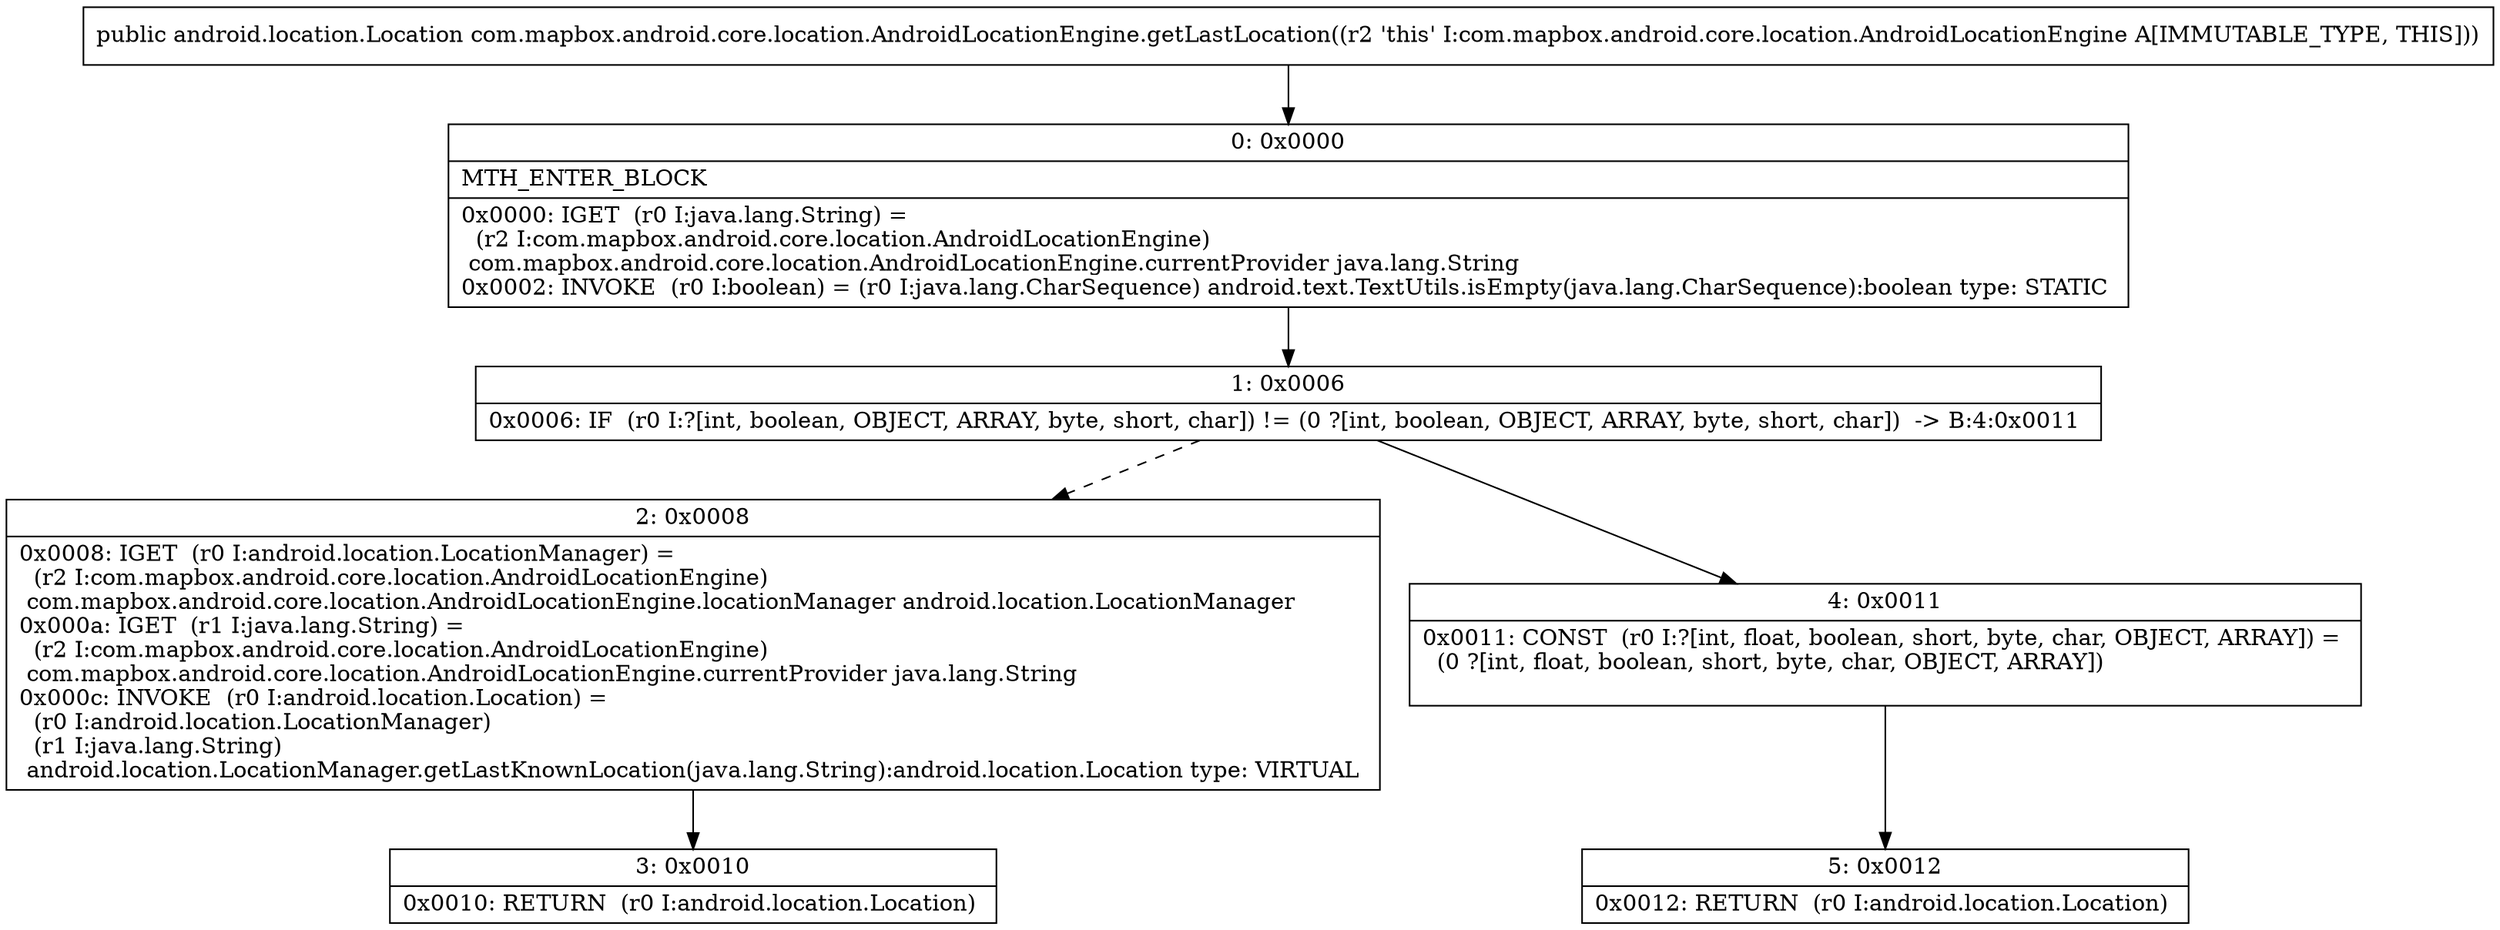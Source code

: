 digraph "CFG forcom.mapbox.android.core.location.AndroidLocationEngine.getLastLocation()Landroid\/location\/Location;" {
Node_0 [shape=record,label="{0\:\ 0x0000|MTH_ENTER_BLOCK\l|0x0000: IGET  (r0 I:java.lang.String) = \l  (r2 I:com.mapbox.android.core.location.AndroidLocationEngine)\l com.mapbox.android.core.location.AndroidLocationEngine.currentProvider java.lang.String \l0x0002: INVOKE  (r0 I:boolean) = (r0 I:java.lang.CharSequence) android.text.TextUtils.isEmpty(java.lang.CharSequence):boolean type: STATIC \l}"];
Node_1 [shape=record,label="{1\:\ 0x0006|0x0006: IF  (r0 I:?[int, boolean, OBJECT, ARRAY, byte, short, char]) != (0 ?[int, boolean, OBJECT, ARRAY, byte, short, char])  \-\> B:4:0x0011 \l}"];
Node_2 [shape=record,label="{2\:\ 0x0008|0x0008: IGET  (r0 I:android.location.LocationManager) = \l  (r2 I:com.mapbox.android.core.location.AndroidLocationEngine)\l com.mapbox.android.core.location.AndroidLocationEngine.locationManager android.location.LocationManager \l0x000a: IGET  (r1 I:java.lang.String) = \l  (r2 I:com.mapbox.android.core.location.AndroidLocationEngine)\l com.mapbox.android.core.location.AndroidLocationEngine.currentProvider java.lang.String \l0x000c: INVOKE  (r0 I:android.location.Location) = \l  (r0 I:android.location.LocationManager)\l  (r1 I:java.lang.String)\l android.location.LocationManager.getLastKnownLocation(java.lang.String):android.location.Location type: VIRTUAL \l}"];
Node_3 [shape=record,label="{3\:\ 0x0010|0x0010: RETURN  (r0 I:android.location.Location) \l}"];
Node_4 [shape=record,label="{4\:\ 0x0011|0x0011: CONST  (r0 I:?[int, float, boolean, short, byte, char, OBJECT, ARRAY]) = \l  (0 ?[int, float, boolean, short, byte, char, OBJECT, ARRAY])\l \l}"];
Node_5 [shape=record,label="{5\:\ 0x0012|0x0012: RETURN  (r0 I:android.location.Location) \l}"];
MethodNode[shape=record,label="{public android.location.Location com.mapbox.android.core.location.AndroidLocationEngine.getLastLocation((r2 'this' I:com.mapbox.android.core.location.AndroidLocationEngine A[IMMUTABLE_TYPE, THIS])) }"];
MethodNode -> Node_0;
Node_0 -> Node_1;
Node_1 -> Node_2[style=dashed];
Node_1 -> Node_4;
Node_2 -> Node_3;
Node_4 -> Node_5;
}

